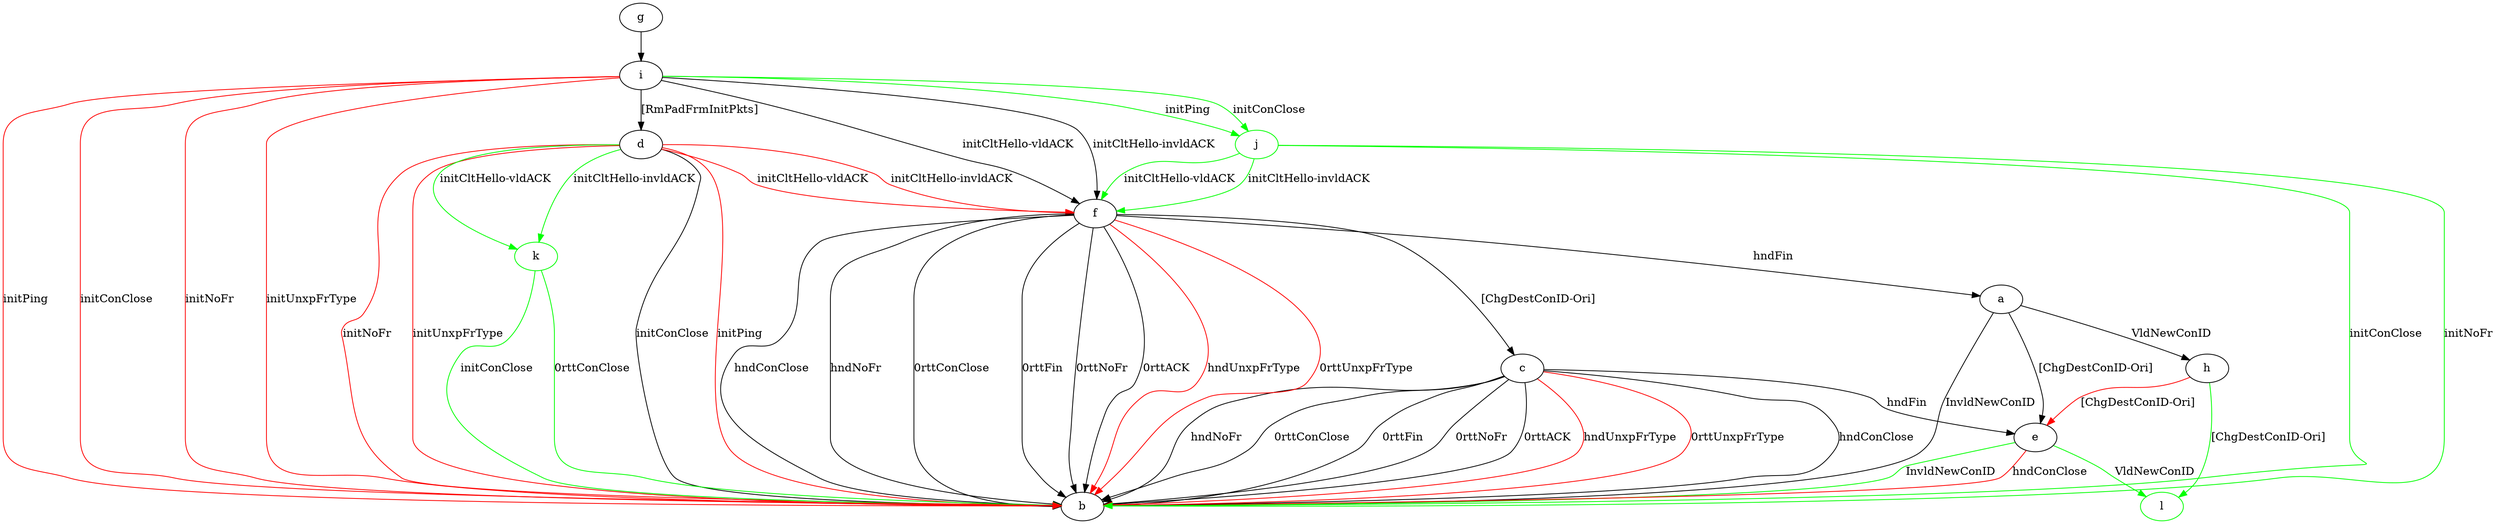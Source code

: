 digraph "" {
	a -> b	[key=0,
		label="InvldNewConID "];
	a -> e	[key=0,
		label="[ChgDestConID-Ori] "];
	a -> h	[key=0,
		label="VldNewConID "];
	c -> b	[key=0,
		label="hndConClose "];
	c -> b	[key=1,
		label="hndNoFr "];
	c -> b	[key=2,
		label="0rttConClose "];
	c -> b	[key=3,
		label="0rttFin "];
	c -> b	[key=4,
		label="0rttNoFr "];
	c -> b	[key=5,
		label="0rttACK "];
	c -> b	[key=6,
		color=red,
		label="hndUnxpFrType "];
	c -> b	[key=7,
		color=red,
		label="0rttUnxpFrType "];
	c -> e	[key=0,
		label="hndFin "];
	d -> b	[key=0,
		label="initConClose "];
	d -> b	[key=1,
		color=red,
		label="initPing "];
	d -> b	[key=2,
		color=red,
		label="initNoFr "];
	d -> b	[key=3,
		color=red,
		label="initUnxpFrType "];
	d -> f	[key=0,
		color=red,
		label="initCltHello-vldACK "];
	d -> f	[key=1,
		color=red,
		label="initCltHello-invldACK "];
	k	[color=green];
	d -> k	[key=0,
		color=green,
		label="initCltHello-vldACK "];
	d -> k	[key=1,
		color=green,
		label="initCltHello-invldACK "];
	e -> b	[key=0,
		color=green,
		label="InvldNewConID "];
	e -> b	[key=1,
		color=red,
		label="hndConClose "];
	l	[color=green];
	e -> l	[key=0,
		color=green,
		label="VldNewConID "];
	f -> a	[key=0,
		label="hndFin "];
	f -> b	[key=0,
		label="hndConClose "];
	f -> b	[key=1,
		label="hndNoFr "];
	f -> b	[key=2,
		label="0rttConClose "];
	f -> b	[key=3,
		label="0rttFin "];
	f -> b	[key=4,
		label="0rttNoFr "];
	f -> b	[key=5,
		label="0rttACK "];
	f -> b	[key=6,
		color=red,
		label="hndUnxpFrType "];
	f -> b	[key=7,
		color=red,
		label="0rttUnxpFrType "];
	f -> c	[key=0,
		label="[ChgDestConID-Ori] "];
	g -> i	[key=0];
	h -> e	[key=0,
		color=red,
		label="[ChgDestConID-Ori] "];
	h -> l	[key=0,
		color=green,
		label="[ChgDestConID-Ori] "];
	i -> b	[key=0,
		color=red,
		label="initPing "];
	i -> b	[key=1,
		color=red,
		label="initConClose "];
	i -> b	[key=2,
		color=red,
		label="initNoFr "];
	i -> b	[key=3,
		color=red,
		label="initUnxpFrType "];
	i -> d	[key=0,
		label="[RmPadFrmInitPkts] "];
	i -> f	[key=0,
		label="initCltHello-vldACK "];
	i -> f	[key=1,
		label="initCltHello-invldACK "];
	j	[color=green];
	i -> j	[key=0,
		color=green,
		label="initPing "];
	i -> j	[key=1,
		color=green,
		label="initConClose "];
	j -> b	[key=0,
		color=green,
		label="initConClose "];
	j -> b	[key=1,
		color=green,
		label="initNoFr "];
	j -> f	[key=0,
		color=green,
		label="initCltHello-vldACK "];
	j -> f	[key=1,
		color=green,
		label="initCltHello-invldACK "];
	k -> b	[key=0,
		color=green,
		label="initConClose "];
	k -> b	[key=1,
		color=green,
		label="0rttConClose "];
}
